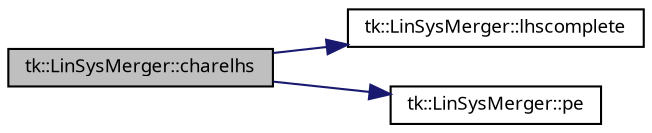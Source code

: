 digraph "tk::LinSysMerger::charelhs"
{
 // INTERACTIVE_SVG=YES
  bgcolor="transparent";
  edge [fontname="sans-serif",fontsize="9",labelfontname="sans-serif",labelfontsize="9"];
  node [fontname="sans-serif",fontsize="9",shape=record];
  rankdir="LR";
  Node1 [label="tk::LinSysMerger::charelhs",height=0.2,width=0.4,color="black", fillcolor="grey75", style="filled", fontcolor="black"];
  Node1 -> Node2 [color="midnightblue",fontsize="9",style="solid",fontname="sans-serif"];
  Node2 [label="tk::LinSysMerger::lhscomplete",height=0.2,width=0.4,color="black",URL="$classtk_1_1_lin_sys_merger.html#ad4042cd264f54934d02d3aef355e2376"];
  Node1 -> Node3 [color="midnightblue",fontsize="9",style="solid",fontname="sans-serif"];
  Node3 [label="tk::LinSysMerger::pe",height=0.2,width=0.4,color="black",URL="$classtk_1_1_lin_sys_merger.html#a67b928add8413ec7f99ce8e7edbb277c"];
}
